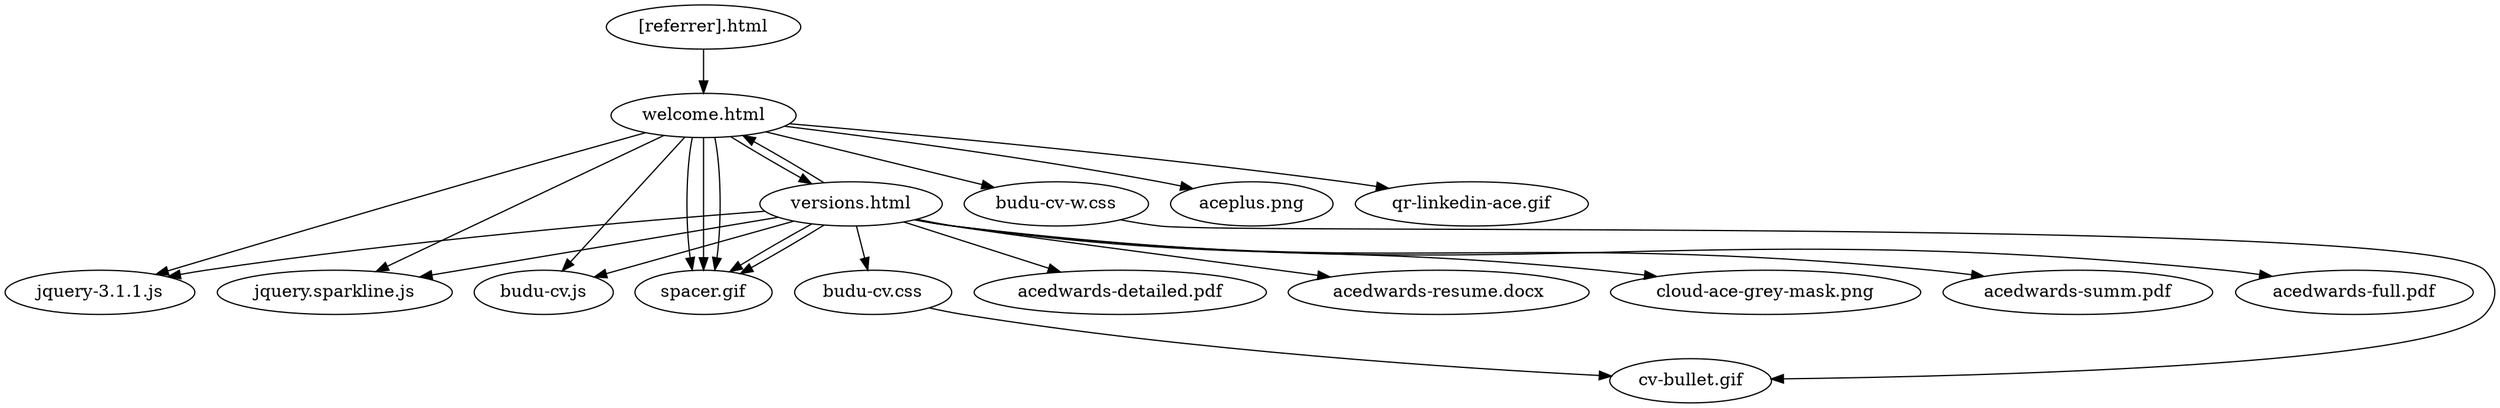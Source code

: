 digraph dot {
"[referrer].html" -> "welcome.html"
"welcome.html" -> "budu-cv-w.css"
"welcome.html" -> "jquery-3.1.1.js"
"welcome.html" -> "jquery.sparkline.js"
"welcome.html" -> "budu-cv.js"
"welcome.html" -> "aceplus.png"
"welcome.html" -> "qr-linkedin-ace.gif"
"welcome.html" -> "spacer.gif"
"welcome.html" -> "spacer.gif"
"welcome.html" -> "spacer.gif"
"welcome.html" -> "versions.html"
"budu-cv-w.css" -> "cv-bullet.gif"
"versions.html" -> "budu-cv.css"
"versions.html" -> "jquery-3.1.1.js"
"versions.html" -> "jquery.sparkline.js"
"versions.html" -> "budu-cv.js"
"versions.html" -> "cloud-ace-grey-mask.png"
"versions.html" -> "spacer.gif"
"versions.html" -> "welcome.html"
"versions.html" -> "acedwards-summ.pdf"
"versions.html" -> "acedwards-full.pdf"
"versions.html" -> "acedwards-detailed.pdf"
"versions.html" -> "acedwards-resume.docx"
"versions.html" -> "spacer.gif"
"budu-cv.css" -> "cv-bullet.gif"
}